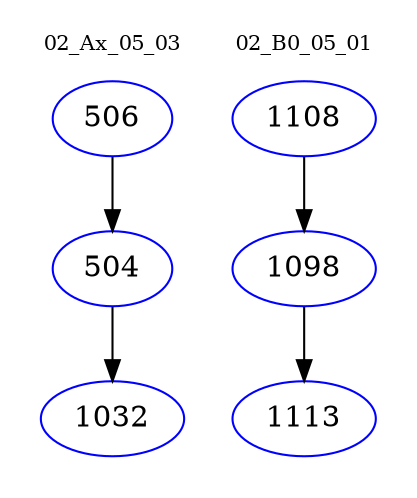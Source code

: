 digraph{
subgraph cluster_0 {
color = white
label = "02_Ax_05_03";
fontsize=10;
T0_506 [label="506", color="blue"]
T0_506 -> T0_504 [color="black"]
T0_504 [label="504", color="blue"]
T0_504 -> T0_1032 [color="black"]
T0_1032 [label="1032", color="blue"]
}
subgraph cluster_1 {
color = white
label = "02_B0_05_01";
fontsize=10;
T1_1108 [label="1108", color="blue"]
T1_1108 -> T1_1098 [color="black"]
T1_1098 [label="1098", color="blue"]
T1_1098 -> T1_1113 [color="black"]
T1_1113 [label="1113", color="blue"]
}
}
